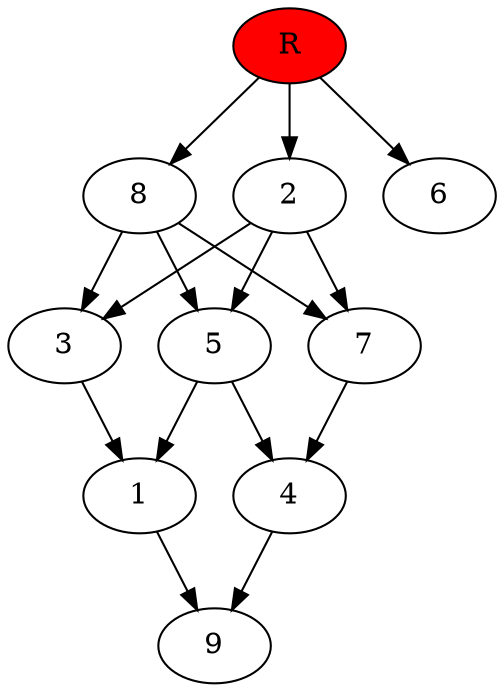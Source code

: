 digraph prb65996 {
	1
	2
	3
	4
	5
	6
	7
	8
	R [fillcolor="#ff0000" style=filled]
	1 -> 9
	2 -> 3
	2 -> 5
	2 -> 7
	3 -> 1
	4 -> 9
	5 -> 1
	5 -> 4
	7 -> 4
	8 -> 3
	8 -> 5
	8 -> 7
	R -> 2
	R -> 6
	R -> 8
}
